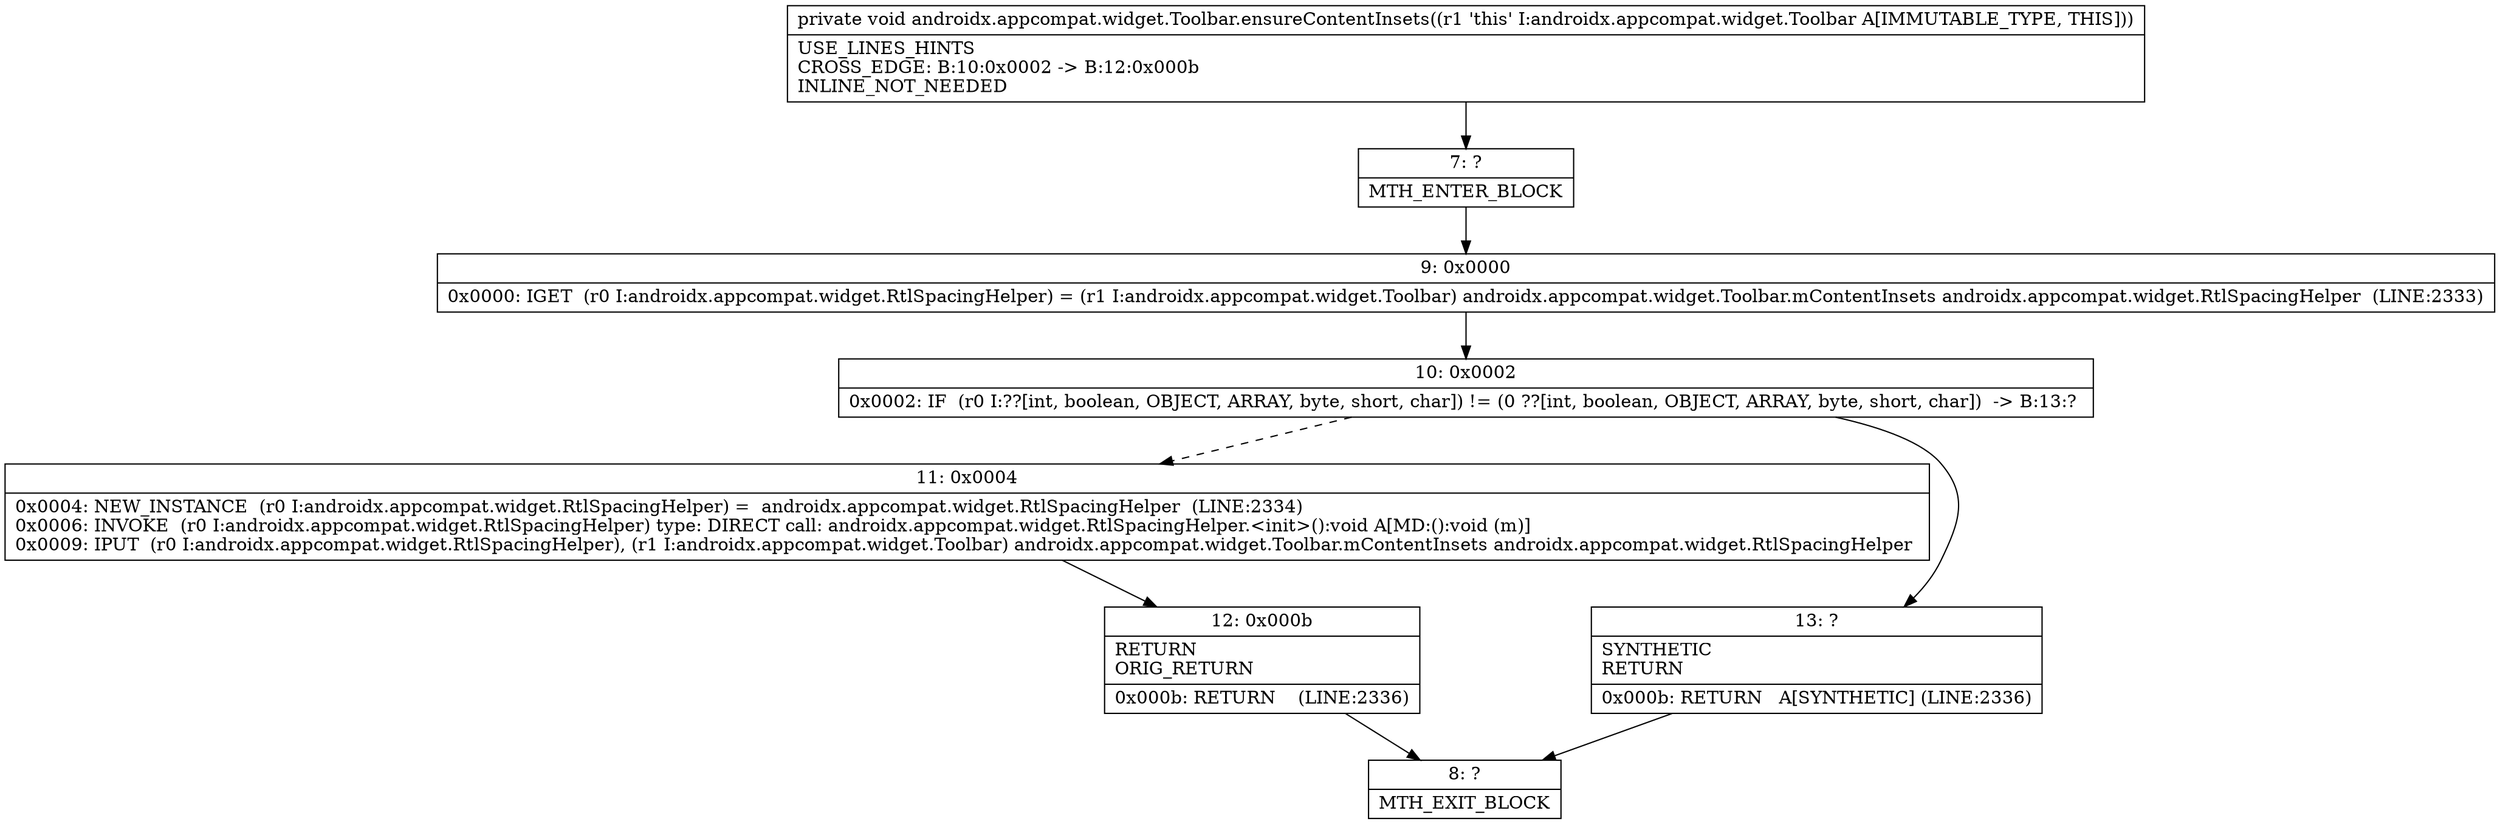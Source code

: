 digraph "CFG forandroidx.appcompat.widget.Toolbar.ensureContentInsets()V" {
Node_7 [shape=record,label="{7\:\ ?|MTH_ENTER_BLOCK\l}"];
Node_9 [shape=record,label="{9\:\ 0x0000|0x0000: IGET  (r0 I:androidx.appcompat.widget.RtlSpacingHelper) = (r1 I:androidx.appcompat.widget.Toolbar) androidx.appcompat.widget.Toolbar.mContentInsets androidx.appcompat.widget.RtlSpacingHelper  (LINE:2333)\l}"];
Node_10 [shape=record,label="{10\:\ 0x0002|0x0002: IF  (r0 I:??[int, boolean, OBJECT, ARRAY, byte, short, char]) != (0 ??[int, boolean, OBJECT, ARRAY, byte, short, char])  \-\> B:13:? \l}"];
Node_11 [shape=record,label="{11\:\ 0x0004|0x0004: NEW_INSTANCE  (r0 I:androidx.appcompat.widget.RtlSpacingHelper) =  androidx.appcompat.widget.RtlSpacingHelper  (LINE:2334)\l0x0006: INVOKE  (r0 I:androidx.appcompat.widget.RtlSpacingHelper) type: DIRECT call: androidx.appcompat.widget.RtlSpacingHelper.\<init\>():void A[MD:():void (m)]\l0x0009: IPUT  (r0 I:androidx.appcompat.widget.RtlSpacingHelper), (r1 I:androidx.appcompat.widget.Toolbar) androidx.appcompat.widget.Toolbar.mContentInsets androidx.appcompat.widget.RtlSpacingHelper \l}"];
Node_12 [shape=record,label="{12\:\ 0x000b|RETURN\lORIG_RETURN\l|0x000b: RETURN    (LINE:2336)\l}"];
Node_8 [shape=record,label="{8\:\ ?|MTH_EXIT_BLOCK\l}"];
Node_13 [shape=record,label="{13\:\ ?|SYNTHETIC\lRETURN\l|0x000b: RETURN   A[SYNTHETIC] (LINE:2336)\l}"];
MethodNode[shape=record,label="{private void androidx.appcompat.widget.Toolbar.ensureContentInsets((r1 'this' I:androidx.appcompat.widget.Toolbar A[IMMUTABLE_TYPE, THIS]))  | USE_LINES_HINTS\lCROSS_EDGE: B:10:0x0002 \-\> B:12:0x000b\lINLINE_NOT_NEEDED\l}"];
MethodNode -> Node_7;Node_7 -> Node_9;
Node_9 -> Node_10;
Node_10 -> Node_11[style=dashed];
Node_10 -> Node_13;
Node_11 -> Node_12;
Node_12 -> Node_8;
Node_13 -> Node_8;
}

